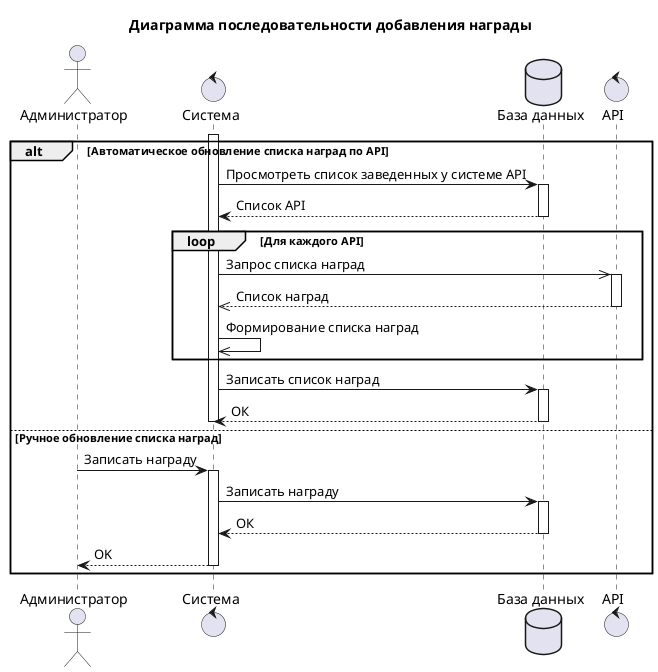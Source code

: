 @startuml
title Диаграмма последовательности добавления награды

actor "Администратор" as Admin
control "Система" as System
database "База данных" as DB
control "API" as API

alt Автоматическое обновление списка наград по API

activate System
System -> DB: Просмотреть список заведенных у системе API
activate DB
DB --> System: Список API
deactivate DB

loop Для каждого API
    System ->> API: Запрос списка наград
    activate API
    API-->> System : Список наград
    deactivate API
    System ->> System : Формирование списка наград
end

System -> DB: Записать список наград
activate DB
DB --> System: ОК
deactivate DB
deactivate System

else Ручное обновление списка наград

Admin -> System: Записать награду
activate System
System -> DB: Записать награду
activate DB
DB --> System: ОК
deactivate DB
System --> Admin: OK
deactivate System

end
@enduml
